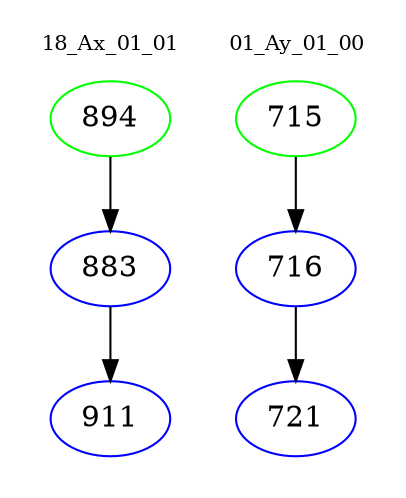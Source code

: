 digraph{
subgraph cluster_0 {
color = white
label = "18_Ax_01_01";
fontsize=10;
T0_894 [label="894", color="green"]
T0_894 -> T0_883 [color="black"]
T0_883 [label="883", color="blue"]
T0_883 -> T0_911 [color="black"]
T0_911 [label="911", color="blue"]
}
subgraph cluster_1 {
color = white
label = "01_Ay_01_00";
fontsize=10;
T1_715 [label="715", color="green"]
T1_715 -> T1_716 [color="black"]
T1_716 [label="716", color="blue"]
T1_716 -> T1_721 [color="black"]
T1_721 [label="721", color="blue"]
}
}
